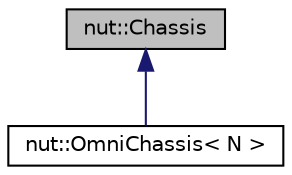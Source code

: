 digraph "nut::Chassis"
{
 // LATEX_PDF_SIZE
  edge [fontname="Helvetica",fontsize="10",labelfontname="Helvetica",labelfontsize="10"];
  node [fontname="Helvetica",fontsize="10",shape=record];
  Node1 [label="nut::Chassis",height=0.2,width=0.4,color="black", fillcolor="grey75", style="filled", fontcolor="black",tooltip="機体足回り基底純粋仮想クラス"];
  Node1 -> Node2 [dir="back",color="midnightblue",fontsize="10",style="solid",fontname="Helvetica"];
  Node2 [label="nut::OmniChassis\< N \>",height=0.2,width=0.4,color="black", fillcolor="white", style="filled",URL="$df/dd5/classnut_1_1_omni_chassis.html",tooltip="オムニ足回りクラス"];
}

